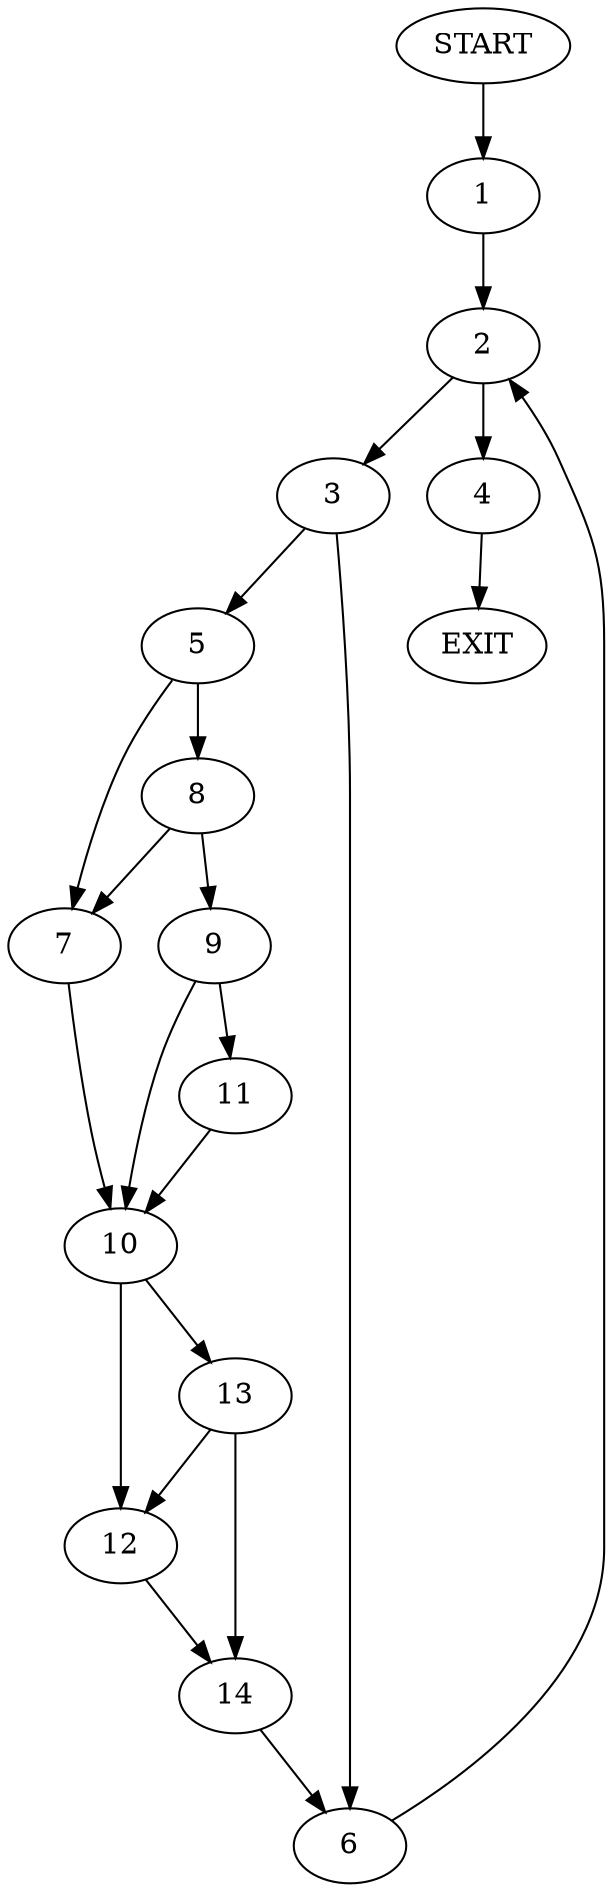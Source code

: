 digraph {
0 [label="START"]
15 [label="EXIT"]
0 -> 1
1 -> 2
2 -> 3
2 -> 4
3 -> 5
3 -> 6
4 -> 15
5 -> 7
5 -> 8
6 -> 2
8 -> 7
8 -> 9
7 -> 10
9 -> 11
9 -> 10
10 -> 12
10 -> 13
11 -> 10
13 -> 12
13 -> 14
12 -> 14
14 -> 6
}

